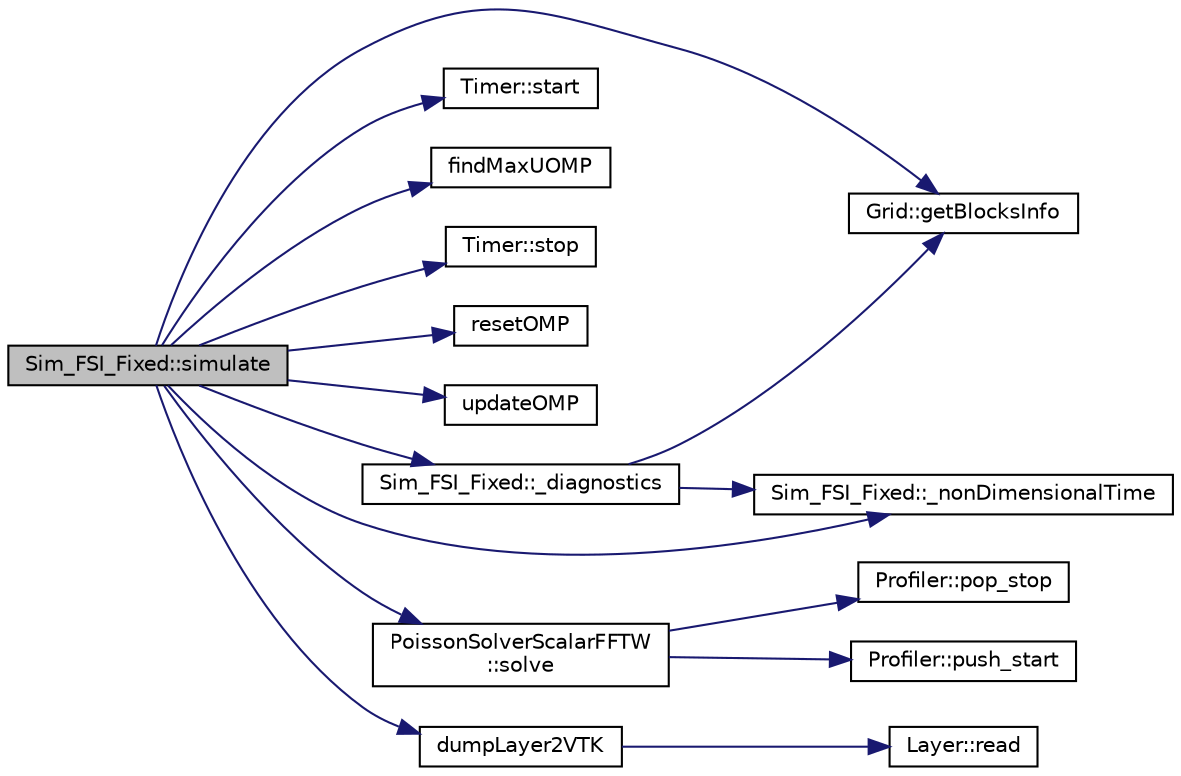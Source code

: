 digraph "Sim_FSI_Fixed::simulate"
{
  edge [fontname="Helvetica",fontsize="10",labelfontname="Helvetica",labelfontsize="10"];
  node [fontname="Helvetica",fontsize="10",shape=record];
  rankdir="LR";
  Node1 [label="Sim_FSI_Fixed::simulate",height=0.2,width=0.4,color="black", fillcolor="grey75", style="filled", fontcolor="black"];
  Node1 -> Node2 [color="midnightblue",fontsize="10",style="solid"];
  Node2 [label="Grid::getBlocksInfo",height=0.2,width=0.4,color="black", fillcolor="white", style="filled",URL="$class_grid.html#a39aa8cb7fad1abcfe40fdd77d9b72d8a"];
  Node1 -> Node3 [color="midnightblue",fontsize="10",style="solid"];
  Node3 [label="Timer::start",height=0.2,width=0.4,color="black", fillcolor="white", style="filled",URL="$class_timer.html#a3a8b5272198d029779dc9302a54305a8"];
  Node1 -> Node4 [color="midnightblue",fontsize="10",style="solid"];
  Node4 [label="findMaxUOMP",height=0.2,width=0.4,color="black", fillcolor="white", style="filled",URL="$_process_operators_o_m_p_8cpp.html#a724263ca8e97a359a03a82350dce88a1"];
  Node1 -> Node5 [color="midnightblue",fontsize="10",style="solid"];
  Node5 [label="Timer::stop",height=0.2,width=0.4,color="black", fillcolor="white", style="filled",URL="$class_timer.html#a988f79aa183d9d5473c13106f5babe48"];
  Node1 -> Node6 [color="midnightblue",fontsize="10",style="solid"];
  Node6 [label="resetOMP",height=0.2,width=0.4,color="black", fillcolor="white", style="filled",URL="$_process_operators_o_m_p_8cpp.html#a63d7c344f5859f1e61aa5bb5f24642e0"];
  Node1 -> Node7 [color="midnightblue",fontsize="10",style="solid"];
  Node7 [label="updateOMP",height=0.2,width=0.4,color="black", fillcolor="white", style="filled",URL="$_process_operators_o_m_p_8cpp.html#ae041e454de4e5baf48e022ff1184073b"];
  Node1 -> Node8 [color="midnightblue",fontsize="10",style="solid"];
  Node8 [label="PoissonSolverScalarFFTW\l::solve",height=0.2,width=0.4,color="black", fillcolor="white", style="filled",URL="$class_poisson_solver_scalar_f_f_t_w.html#a888b94b2f63f4c95c70da076b30fb31c"];
  Node8 -> Node9 [color="midnightblue",fontsize="10",style="solid"];
  Node9 [label="Profiler::push_start",height=0.2,width=0.4,color="black", fillcolor="white", style="filled",URL="$class_profiler.html#aad319c9a5c095ccce87c4e9f90c4dd15"];
  Node8 -> Node10 [color="midnightblue",fontsize="10",style="solid"];
  Node10 [label="Profiler::pop_stop",height=0.2,width=0.4,color="black", fillcolor="white", style="filled",URL="$class_profiler.html#aed892ccd9527b4bf54af37621e1c913d"];
  Node1 -> Node11 [color="midnightblue",fontsize="10",style="solid"];
  Node11 [label="Sim_FSI_Fixed::_diagnostics",height=0.2,width=0.4,color="black", fillcolor="white", style="filled",URL="$class_sim___f_s_i___fixed.html#ac140ab0a939bb401b682fecbf43480a1"];
  Node11 -> Node2 [color="midnightblue",fontsize="10",style="solid"];
  Node11 -> Node12 [color="midnightblue",fontsize="10",style="solid"];
  Node12 [label="Sim_FSI_Fixed::_nonDimensionalTime",height=0.2,width=0.4,color="black", fillcolor="white", style="filled",URL="$class_sim___f_s_i___fixed.html#ab432f7aa27b4c3a2fbbf15a955dcd700"];
  Node1 -> Node13 [color="midnightblue",fontsize="10",style="solid"];
  Node13 [label="dumpLayer2VTK",height=0.2,width=0.4,color="black", fillcolor="white", style="filled",URL="$_layer_to_v_t_k_8h.html#a6314c62d1ec7df0a19b9146febeee80a"];
  Node13 -> Node14 [color="midnightblue",fontsize="10",style="solid"];
  Node14 [label="Layer::read",height=0.2,width=0.4,color="black", fillcolor="white", style="filled",URL="$struct_layer.html#aa31dc4e4f31fe67d08ca47c52fd3f16e"];
  Node1 -> Node12 [color="midnightblue",fontsize="10",style="solid"];
}
